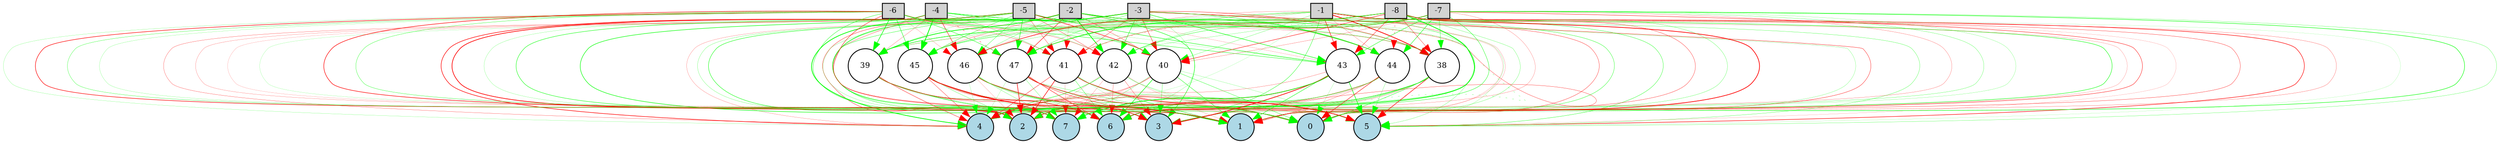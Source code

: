 digraph {
	node [fontsize=9 height=0.2 shape=circle width=0.2]
	-1 [fillcolor=lightgray shape=box style=filled]
	-2 [fillcolor=lightgray shape=box style=filled]
	-3 [fillcolor=lightgray shape=box style=filled]
	-4 [fillcolor=lightgray shape=box style=filled]
	-5 [fillcolor=lightgray shape=box style=filled]
	-6 [fillcolor=lightgray shape=box style=filled]
	-7 [fillcolor=lightgray shape=box style=filled]
	-8 [fillcolor=lightgray shape=box style=filled]
	0 [fillcolor=lightblue style=filled]
	1 [fillcolor=lightblue style=filled]
	2 [fillcolor=lightblue style=filled]
	3 [fillcolor=lightblue style=filled]
	4 [fillcolor=lightblue style=filled]
	5 [fillcolor=lightblue style=filled]
	6 [fillcolor=lightblue style=filled]
	7 [fillcolor=lightblue style=filled]
	38 [fillcolor=white style=filled]
	39 [fillcolor=white style=filled]
	40 [fillcolor=white style=filled]
	41 [fillcolor=white style=filled]
	42 [fillcolor=white style=filled]
	43 [fillcolor=white style=filled]
	44 [fillcolor=white style=filled]
	45 [fillcolor=white style=filled]
	46 [fillcolor=white style=filled]
	47 [fillcolor=white style=filled]
	-1 -> 38 [color=red penwidth=0.8774029606565397 style=solid]
	-1 -> 39 [color=red penwidth=0.12411556109467292 style=solid]
	-1 -> 40 [color=green penwidth=0.21733664976279365 style=solid]
	-1 -> 41 [color=green penwidth=0.16854299699750355 style=solid]
	-1 -> 42 [color=green penwidth=0.22121963183360843 style=solid]
	-1 -> 43 [color=red penwidth=0.5457675285909044 style=solid]
	-1 -> 44 [color=red penwidth=0.15872473080528074 style=solid]
	-1 -> 45 [color=green penwidth=0.18024450376811746 style=solid]
	-1 -> 46 [color=green penwidth=0.18716105170116704 style=solid]
	-1 -> 47 [color=red penwidth=0.18167888655226527 style=solid]
	-2 -> 38 [color=green penwidth=0.10852990022746384 style=solid]
	-2 -> 39 [color=green penwidth=0.8028825238804408 style=solid]
	-2 -> 40 [color=red penwidth=0.2659390833413313 style=solid]
	-2 -> 41 [color=red penwidth=0.13026863907796948 style=solid]
	-2 -> 42 [color=green penwidth=0.8102365271785023 style=solid]
	-2 -> 43 [color=red penwidth=0.1288530564634441 style=solid]
	-2 -> 44 [color=green penwidth=0.3287266997246884 style=solid]
	-2 -> 45 [color=red penwidth=0.20731037642369876 style=solid]
	-2 -> 46 [color=green penwidth=0.21878333398001304 style=solid]
	-2 -> 47 [color=red penwidth=0.5193671259322935 style=solid]
	-3 -> 38 [color=red penwidth=0.3752917340811114 style=solid]
	-3 -> 39 [color=green penwidth=0.2223301212532246 style=solid]
	-3 -> 40 [color=red penwidth=0.3927236493094053 style=solid]
	-3 -> 41 [color=red penwidth=0.30658748422134896 style=solid]
	-3 -> 42 [color=green penwidth=0.44086880831328146 style=solid]
	-3 -> 43 [color=green penwidth=0.5286555788894391 style=solid]
	-3 -> 44 [color=green penwidth=0.36144748212653854 style=solid]
	-3 -> 45 [color=green penwidth=0.3349697992857921 style=solid]
	-3 -> 46 [color=red penwidth=0.114375494994463 style=solid]
	-3 -> 47 [color=green penwidth=0.25535550854457656 style=solid]
	-4 -> 38 [color=green penwidth=0.3461141456320016 style=solid]
	-4 -> 39 [color=red penwidth=0.1872545436446759 style=solid]
	-4 -> 40 [color=green penwidth=0.29355859608821055 style=solid]
	-4 -> 41 [color=green penwidth=0.23047787979221976 style=solid]
	-4 -> 42 [color=green penwidth=0.16114879396587017 style=solid]
	-4 -> 43 [color=green penwidth=0.12780147251112933 style=solid]
	-4 -> 44 [color=green penwidth=0.3748378550609355 style=solid]
	-4 -> 45 [color=green penwidth=0.9101112074463419 style=solid]
	-4 -> 46 [color=red penwidth=0.46829432177619634 style=solid]
	-4 -> 47 [color=red penwidth=0.3420217036527678 style=dotted]
	-5 -> 38 [color=green penwidth=0.17451745834655147 style=solid]
	-5 -> 39 [color=green penwidth=0.14126699451414065 style=solid]
	-5 -> 40 [color=red penwidth=0.5631305969614104 style=solid]
	-5 -> 41 [color=red penwidth=0.27376170616408135 style=solid]
	-5 -> 42 [color=red penwidth=0.28716742422044983 style=solid]
	-5 -> 43 [color=green penwidth=0.46692311982001966 style=solid]
	-5 -> 44 [color=red penwidth=0.14493591289509739 style=solid]
	-5 -> 45 [color=green penwidth=0.3353720052586242 style=solid]
	-5 -> 46 [color=green penwidth=0.2849364690365713 style=solid]
	-5 -> 47 [color=green penwidth=0.49611649863474094 style=solid]
	-6 -> 38 [color=red penwidth=0.17692059105281288 style=solid]
	-6 -> 39 [color=green penwidth=0.6515344717555712 style=solid]
	-6 -> 40 [color=green penwidth=0.13139965990015748 style=solid]
	-6 -> 41 [color=red penwidth=0.2283794487744977 style=solid]
	-6 -> 42 [color=red penwidth=0.2451940595981644 style=solid]
	-6 -> 43 [color=green penwidth=0.3947311307160246 style=solid]
	-6 -> 44 [color=green penwidth=0.2731208473121941 style=solid]
	-6 -> 45 [color=green penwidth=0.4506745568116928 style=solid]
	-6 -> 46 [color=red penwidth=0.14260531318525732 style=solid]
	-6 -> 47 [color=green penwidth=0.38645318139737506 style=solid]
	-7 -> 38 [color=green penwidth=0.3030642922025518 style=solid]
	-7 -> 39 [color=green penwidth=0.49670490584260396 style=solid]
	-7 -> 40 [color=red penwidth=0.19634194881482986 style=solid]
	-7 -> 41 [color=red penwidth=0.1773839122293901 style=dotted]
	-7 -> 42 [color=green penwidth=0.35813498800878574 style=solid]
	-7 -> 43 [color=green penwidth=0.4177577856139615 style=solid]
	-7 -> 44 [color=green penwidth=0.45224045324379236 style=solid]
	-7 -> 45 [color=green penwidth=0.1276950020143775 style=solid]
	-7 -> 46 [color=red penwidth=0.45465945324780843 style=solid]
	-7 -> 47 [color=green penwidth=0.4241682740696572 style=solid]
	-8 -> 38 [color=red penwidth=0.3116678389799926 style=solid]
	-8 -> 39 [color=green penwidth=0.25957250584750136 style=solid]
	-8 -> 40 [color=red penwidth=0.4613501018367876 style=solid]
	-8 -> 41 [color=red penwidth=0.26952675430261375 style=solid]
	-8 -> 42 [color=green penwidth=0.2021139294595854 style=solid]
	-8 -> 43 [color=red penwidth=0.3726894988453364 style=solid]
	-8 -> 44 [color=red penwidth=0.258730174130408 style=dotted]
	-8 -> 45 [color=green penwidth=0.17986538717451028 style=solid]
	-8 -> 46 [color=red penwidth=0.25044265377066566 style=solid]
	-8 -> 47 [color=green penwidth=0.43678452530033574 style=solid]
	38 -> 0 [color=green penwidth=0.3743919838735008 style=solid]
	38 -> 1 [color=red penwidth=0.1825128333679668 style=solid]
	38 -> 2 [color=red penwidth=0.2175304409926498 style=solid]
	38 -> 3 [color=green penwidth=0.41456365167424736 style=solid]
	38 -> 4 [color=green penwidth=0.22435775019729787 style=solid]
	38 -> 5 [color=red penwidth=0.5827527904256369 style=solid]
	38 -> 6 [color=green penwidth=0.30575040897767314 style=solid]
	38 -> 7 [color=green penwidth=0.39006624675844315 style=solid]
	39 -> 0 [color=green penwidth=0.416314663249855 style=solid]
	39 -> 1 [color=green penwidth=0.10368483005683911 style=solid]
	39 -> 2 [color=green penwidth=0.10580072744991359 style=solid]
	39 -> 3 [color=red penwidth=0.31799288298029804 style=solid]
	39 -> 4 [color=red penwidth=0.3728367960892254 style=solid]
	39 -> 5 [color=green penwidth=0.18174989552803256 style=solid]
	39 -> 6 [color=red penwidth=0.596869037230077 style=solid]
	39 -> 7 [color=green penwidth=0.1921371161796251 style=solid]
	40 -> 0 [color=green penwidth=0.31440021003301305 style=solid]
	40 -> 1 [color=green penwidth=0.39062918831425764 style=solid]
	40 -> 2 [color=red penwidth=0.18834326301457016 style=solid]
	40 -> 3 [color=green penwidth=0.25474780946469594 style=solid]
	40 -> 4 [color=red penwidth=0.26188833384575766 style=solid]
	40 -> 5 [color=green penwidth=0.15938100727728177 style=solid]
	40 -> 6 [color=green penwidth=0.5729043966091457 style=solid]
	40 -> 7 [color=green penwidth=0.22539359688010072 style=solid]
	41 -> 0 [color=red penwidth=0.3726617517807619 style=solid]
	41 -> 1 [color=green penwidth=0.3752921400210817 style=solid]
	41 -> 2 [color=red penwidth=0.631917822584962 style=solid]
	41 -> 3 [color=green penwidth=0.11630646532733535 style=solid]
	41 -> 4 [color=red penwidth=0.37795387429399596 style=solid]
	41 -> 5 [color=red penwidth=0.4415321637108397 style=solid]
	41 -> 6 [color=green penwidth=0.3084186648751248 style=solid]
	41 -> 7 [color=red penwidth=0.14434264748024836 style=solid]
	42 -> 0 [color=green penwidth=0.16208938355151392 style=solid]
	42 -> 1 [color=red penwidth=0.13139976352212457 style=solid]
	42 -> 2 [color=red penwidth=0.14432333994325297 style=solid]
	42 -> 3 [color=red penwidth=0.24981742707831409 style=solid]
	42 -> 4 [color=green penwidth=0.42705892419735103 style=solid]
	42 -> 5 [color=green penwidth=0.1709098550884542 style=solid]
	42 -> 6 [color=red penwidth=0.21577587474026705 style=solid]
	42 -> 7 [color=red penwidth=0.15701619495286778 style=solid]
	43 -> 0 [color=green penwidth=0.13116538647903828 style=solid]
	43 -> 1 [color=green penwidth=0.4464544400331212 style=solid]
	43 -> 2 [color=red penwidth=0.25009186473931666 style=solid]
	43 -> 3 [color=red penwidth=0.7840113204663738 style=solid]
	43 -> 4 [color=red penwidth=0.20171279963902536 style=solid]
	43 -> 5 [color=green penwidth=0.6096526164640479 style=solid]
	43 -> 6 [color=red penwidth=0.13010203323911365 style=solid]
	43 -> 7 [color=green penwidth=0.6714550550410584 style=solid]
	44 -> 0 [color=red penwidth=0.481370043228987 style=solid]
	44 -> 1 [color=red penwidth=0.21284902471082962 style=solid]
	44 -> 2 [color=green penwidth=0.15097059120032397 style=solid]
	44 -> 3 [color=red penwidth=0.17140475270648298 style=solid]
	44 -> 4 [color=red penwidth=0.3300314087296217 style=solid]
	44 -> 5 [color=green penwidth=0.18576419805411976 style=solid]
	44 -> 6 [color=green penwidth=0.26594684199614577 style=solid]
	44 -> 7 [color=green penwidth=0.13796047310501486 style=solid]
	45 -> 0 [color=green penwidth=0.24672047629557836 style=solid]
	45 -> 1 [color=red penwidth=0.9198420798747416 style=solid]
	45 -> 2 [color=green penwidth=0.24050470926903708 style=solid]
	45 -> 3 [color=red penwidth=0.23203460277530316 style=solid]
	45 -> 4 [color=red penwidth=0.3164291547551846 style=solid]
	45 -> 5 [color=red penwidth=0.4643916078375806 style=solid]
	45 -> 6 [color=green penwidth=0.10924495956450511 style=solid]
	45 -> 7 [color=red penwidth=0.36670253726107727 style=solid]
	46 -> 0 [color=red penwidth=0.18665581540703186 style=solid]
	46 -> 1 [color=green penwidth=0.5611912828863745 style=solid]
	46 -> 2 [color=red penwidth=0.13308921173921384 style=solid]
	46 -> 3 [color=red penwidth=0.20369186818900437 style=solid]
	46 -> 4 [color=green penwidth=0.1339553886309403 style=solid]
	46 -> 5 [color=red penwidth=0.3661450029656763 style=solid]
	46 -> 6 [color=green penwidth=0.26958215553239306 style=solid]
	46 -> 7 [color=green penwidth=0.20950540991988315 style=solid]
	47 -> 0 [color=green penwidth=0.3093076470255034 style=solid]
	47 -> 1 [color=green penwidth=0.22592685898103265 style=solid]
	47 -> 2 [color=red penwidth=0.6173528237287502 style=solid]
	47 -> 3 [color=red penwidth=0.35416117684489556 style=solid]
	47 -> 4 [color=green penwidth=0.14014332866920776 style=solid]
	47 -> 5 [color=red penwidth=0.5119101571663457 style=solid]
	47 -> 6 [color=red penwidth=0.4512043229165831 style=solid]
	47 -> 7 [color=green penwidth=0.2205282437978483 style=solid]
	-1 -> 0 [color=red penwidth=0.3053562599593945 style=solid]
	-1 -> 1 [color=green penwidth=0.46723175539900075 style=solid]
	-1 -> 2 [color=green penwidth=0.35921226668343265 style=solid]
	-1 -> 3 [color=red penwidth=0.14227329091850144 style=solid]
	-1 -> 4 [color=green penwidth=0.10757576392123774 style=solid]
	-1 -> 5 [color=red penwidth=0.5627464422991971 style=solid]
	-1 -> 6 [color=red penwidth=0.12968069175840063 style=solid]
	-1 -> 7 [color=green penwidth=0.24242578850709784 style=solid]
	-2 -> 0 [color=green penwidth=0.336366334842892 style=solid]
	-2 -> 1 [color=red penwidth=0.31405077473313225 style=solid]
	-2 -> 2 [color=green penwidth=0.19554955806084012 style=solid]
	-2 -> 3 [color=green penwidth=0.4954831815034595 style=solid]
	-2 -> 4 [color=red penwidth=0.16731187226999944 style=solid]
	-2 -> 5 [color=green penwidth=0.2478216800884063 style=solid]
	-2 -> 6 [color=green penwidth=0.14723509138879726 style=solid]
	-2 -> 7 [color=green penwidth=0.4478523028150101 style=solid]
	-3 -> 0 [color=red penwidth=0.3533778296238951 style=solid]
	-3 -> 1 [color=green penwidth=0.1770697387094338 style=solid]
	-3 -> 2 [color=red penwidth=0.3429875547597744 style=solid]
	-3 -> 3 [color=red penwidth=0.280952328190771 style=solid]
	-3 -> 4 [color=green penwidth=0.8225387727493133 style=solid]
	-3 -> 5 [color=red penwidth=0.11390587032679439 style=solid]
	-3 -> 6 [color=green penwidth=0.1626105082499762 style=solid]
	-3 -> 7 [color=green penwidth=0.62015129391714 style=solid]
	-4 -> 0 [color=red penwidth=0.25560820834946896 style=solid]
	-4 -> 1 [color=green penwidth=0.5664271016326048 style=solid]
	-4 -> 2 [color=red penwidth=0.1642682559057928 style=solid]
	-4 -> 3 [color=green penwidth=0.16835035946905763 style=solid]
	-4 -> 4 [color=red penwidth=0.2265385605699523 style=solid]
	-4 -> 5 [color=green penwidth=0.20231030315587706 style=solid]
	-4 -> 6 [color=green penwidth=0.121204735858043 style=solid]
	-4 -> 7 [color=red penwidth=0.11274021242880844 style=solid]
	-5 -> 0 [color=green penwidth=0.14522745109827398 style=solid]
	-5 -> 1 [color=green penwidth=0.21213489389066192 style=dotted]
	-5 -> 2 [color=red penwidth=0.7549462809856651 style=solid]
	-5 -> 3 [color=green penwidth=0.3448345103033996 style=solid]
	-5 -> 4 [color=red penwidth=0.6164506105993716 style=solid]
	-5 -> 5 [color=green penwidth=0.32903187169156933 style=solid]
	-5 -> 6 [color=green penwidth=0.4527374986369951 style=solid]
	-5 -> 7 [color=green penwidth=0.15757622734561208 style=solid]
	-6 -> 0 [color=green penwidth=0.2991969370147095 style=solid]
	-6 -> 1 [color=red penwidth=0.5892330834433457 style=solid]
	-6 -> 2 [color=red penwidth=0.5740573056145984 style=solid]
	-6 -> 3 [color=green penwidth=0.35328297391196384 style=solid]
	-6 -> 4 [color=green penwidth=0.14878183798602032 style=solid]
	-6 -> 5 [color=red penwidth=0.43013398991674767 style=solid]
	-6 -> 6 [color=green penwidth=0.14764940141236782 style=solid]
	-6 -> 7 [color=green penwidth=0.2719774418585542 style=solid]
	-7 -> 0 [color=green penwidth=0.5252058200358873 style=solid]
	-7 -> 1 [color=red penwidth=0.40837707282243296 style=solid]
	-7 -> 2 [color=red penwidth=0.18889006736261815 style=solid]
	-7 -> 3 [color=red penwidth=0.1728251019105954 style=solid]
	-7 -> 4 [color=green penwidth=0.3749179645963795 style=solid]
	-7 -> 5 [color=green penwidth=0.22513851040710647 style=solid]
	-7 -> 6 [color=green penwidth=0.16343642197273645 style=solid]
	-7 -> 7 [color=green penwidth=0.2246302462401412 style=solid]
	-8 -> 0 [color=red penwidth=0.20394759320437664 style=solid]
	-8 -> 1 [color=red penwidth=0.14834545838519514 style=solid]
	-8 -> 2 [color=red penwidth=0.2996378932818072 style=solid]
	-8 -> 3 [color=green penwidth=0.21069461281537516 style=solid]
	-8 -> 4 [color=green penwidth=0.8785242888758407 style=solid]
	-8 -> 5 [color=green penwidth=0.10336891294682282 style=solid]
	-8 -> 6 [color=red penwidth=0.7767653258662451 style=solid]
	-8 -> 7 [color=green penwidth=0.22245648123819023 style=solid]
}
